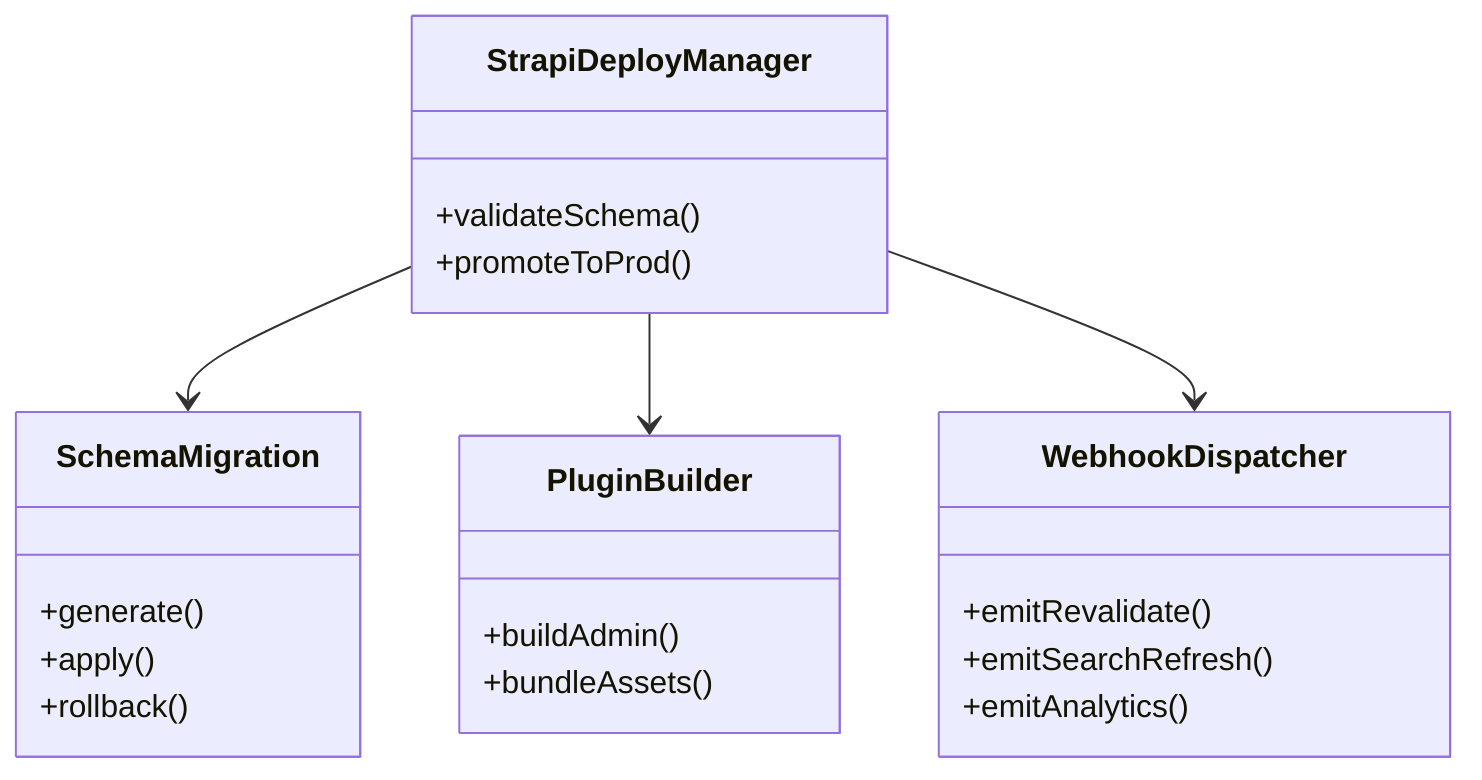 classDiagram
    class StrapiDeployManager {
        +validateSchema()
        +promoteToProd()
    }
    class SchemaMigration {
        +generate()
        +apply()
        +rollback()
    }
    class PluginBuilder {
        +buildAdmin()
        +bundleAssets()
    }
    class WebhookDispatcher {
        +emitRevalidate()
        +emitSearchRefresh()
        +emitAnalytics()
    }
    StrapiDeployManager --> SchemaMigration
    StrapiDeployManager --> PluginBuilder
    StrapiDeployManager --> WebhookDispatcher
